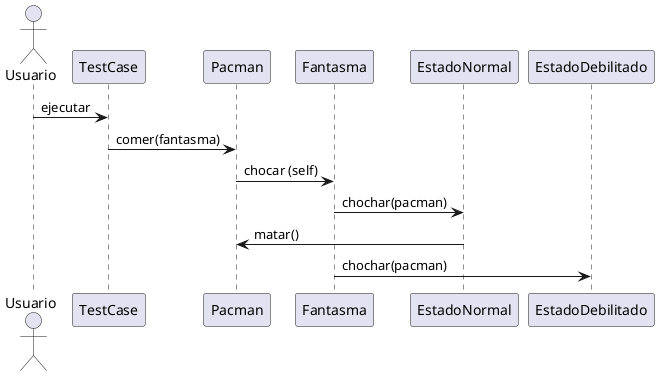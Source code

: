 @startuml

actor Usuario

Usuario -> TestCase: ejecutar
TestCase -> Pacman: comer(fantasma)
Pacman -> Fantasma: chocar (self)
Fantasma -> EstadoNormal : chochar(pacman)
EstadoNormal -> Pacman: matar()

Fantasma -> EstadoDebilitado : chochar(pacman)

@enduml
